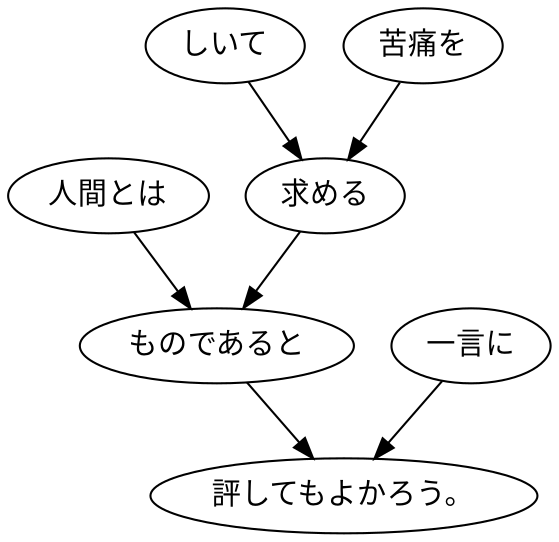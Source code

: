 digraph graph7631 {
	node0 [label="人間とは"];
	node1 [label="しいて"];
	node2 [label="苦痛を"];
	node3 [label="求める"];
	node4 [label="ものであると"];
	node5 [label="一言に"];
	node6 [label="評してもよかろう。"];
	node0 -> node4;
	node1 -> node3;
	node2 -> node3;
	node3 -> node4;
	node4 -> node6;
	node5 -> node6;
}
